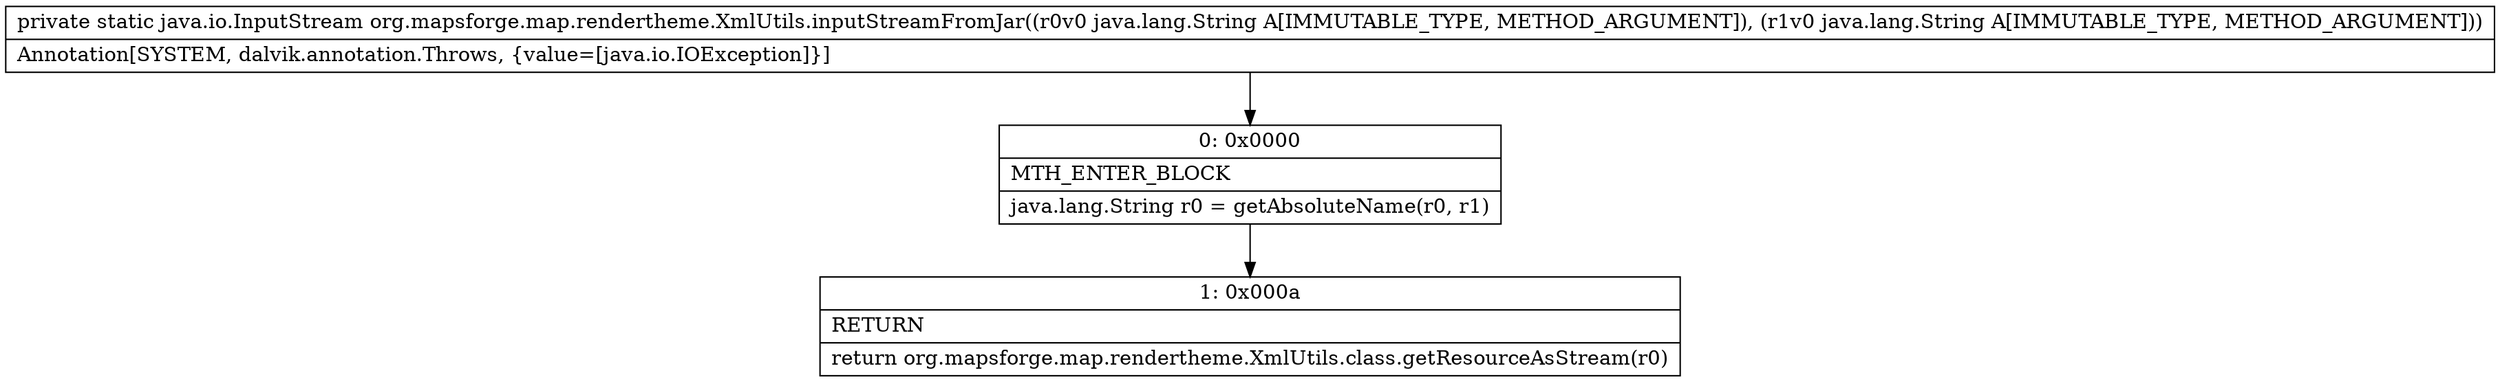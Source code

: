 digraph "CFG fororg.mapsforge.map.rendertheme.XmlUtils.inputStreamFromJar(Ljava\/lang\/String;Ljava\/lang\/String;)Ljava\/io\/InputStream;" {
Node_0 [shape=record,label="{0\:\ 0x0000|MTH_ENTER_BLOCK\l|java.lang.String r0 = getAbsoluteName(r0, r1)\l}"];
Node_1 [shape=record,label="{1\:\ 0x000a|RETURN\l|return org.mapsforge.map.rendertheme.XmlUtils.class.getResourceAsStream(r0)\l}"];
MethodNode[shape=record,label="{private static java.io.InputStream org.mapsforge.map.rendertheme.XmlUtils.inputStreamFromJar((r0v0 java.lang.String A[IMMUTABLE_TYPE, METHOD_ARGUMENT]), (r1v0 java.lang.String A[IMMUTABLE_TYPE, METHOD_ARGUMENT]))  | Annotation[SYSTEM, dalvik.annotation.Throws, \{value=[java.io.IOException]\}]\l}"];
MethodNode -> Node_0;
Node_0 -> Node_1;
}

